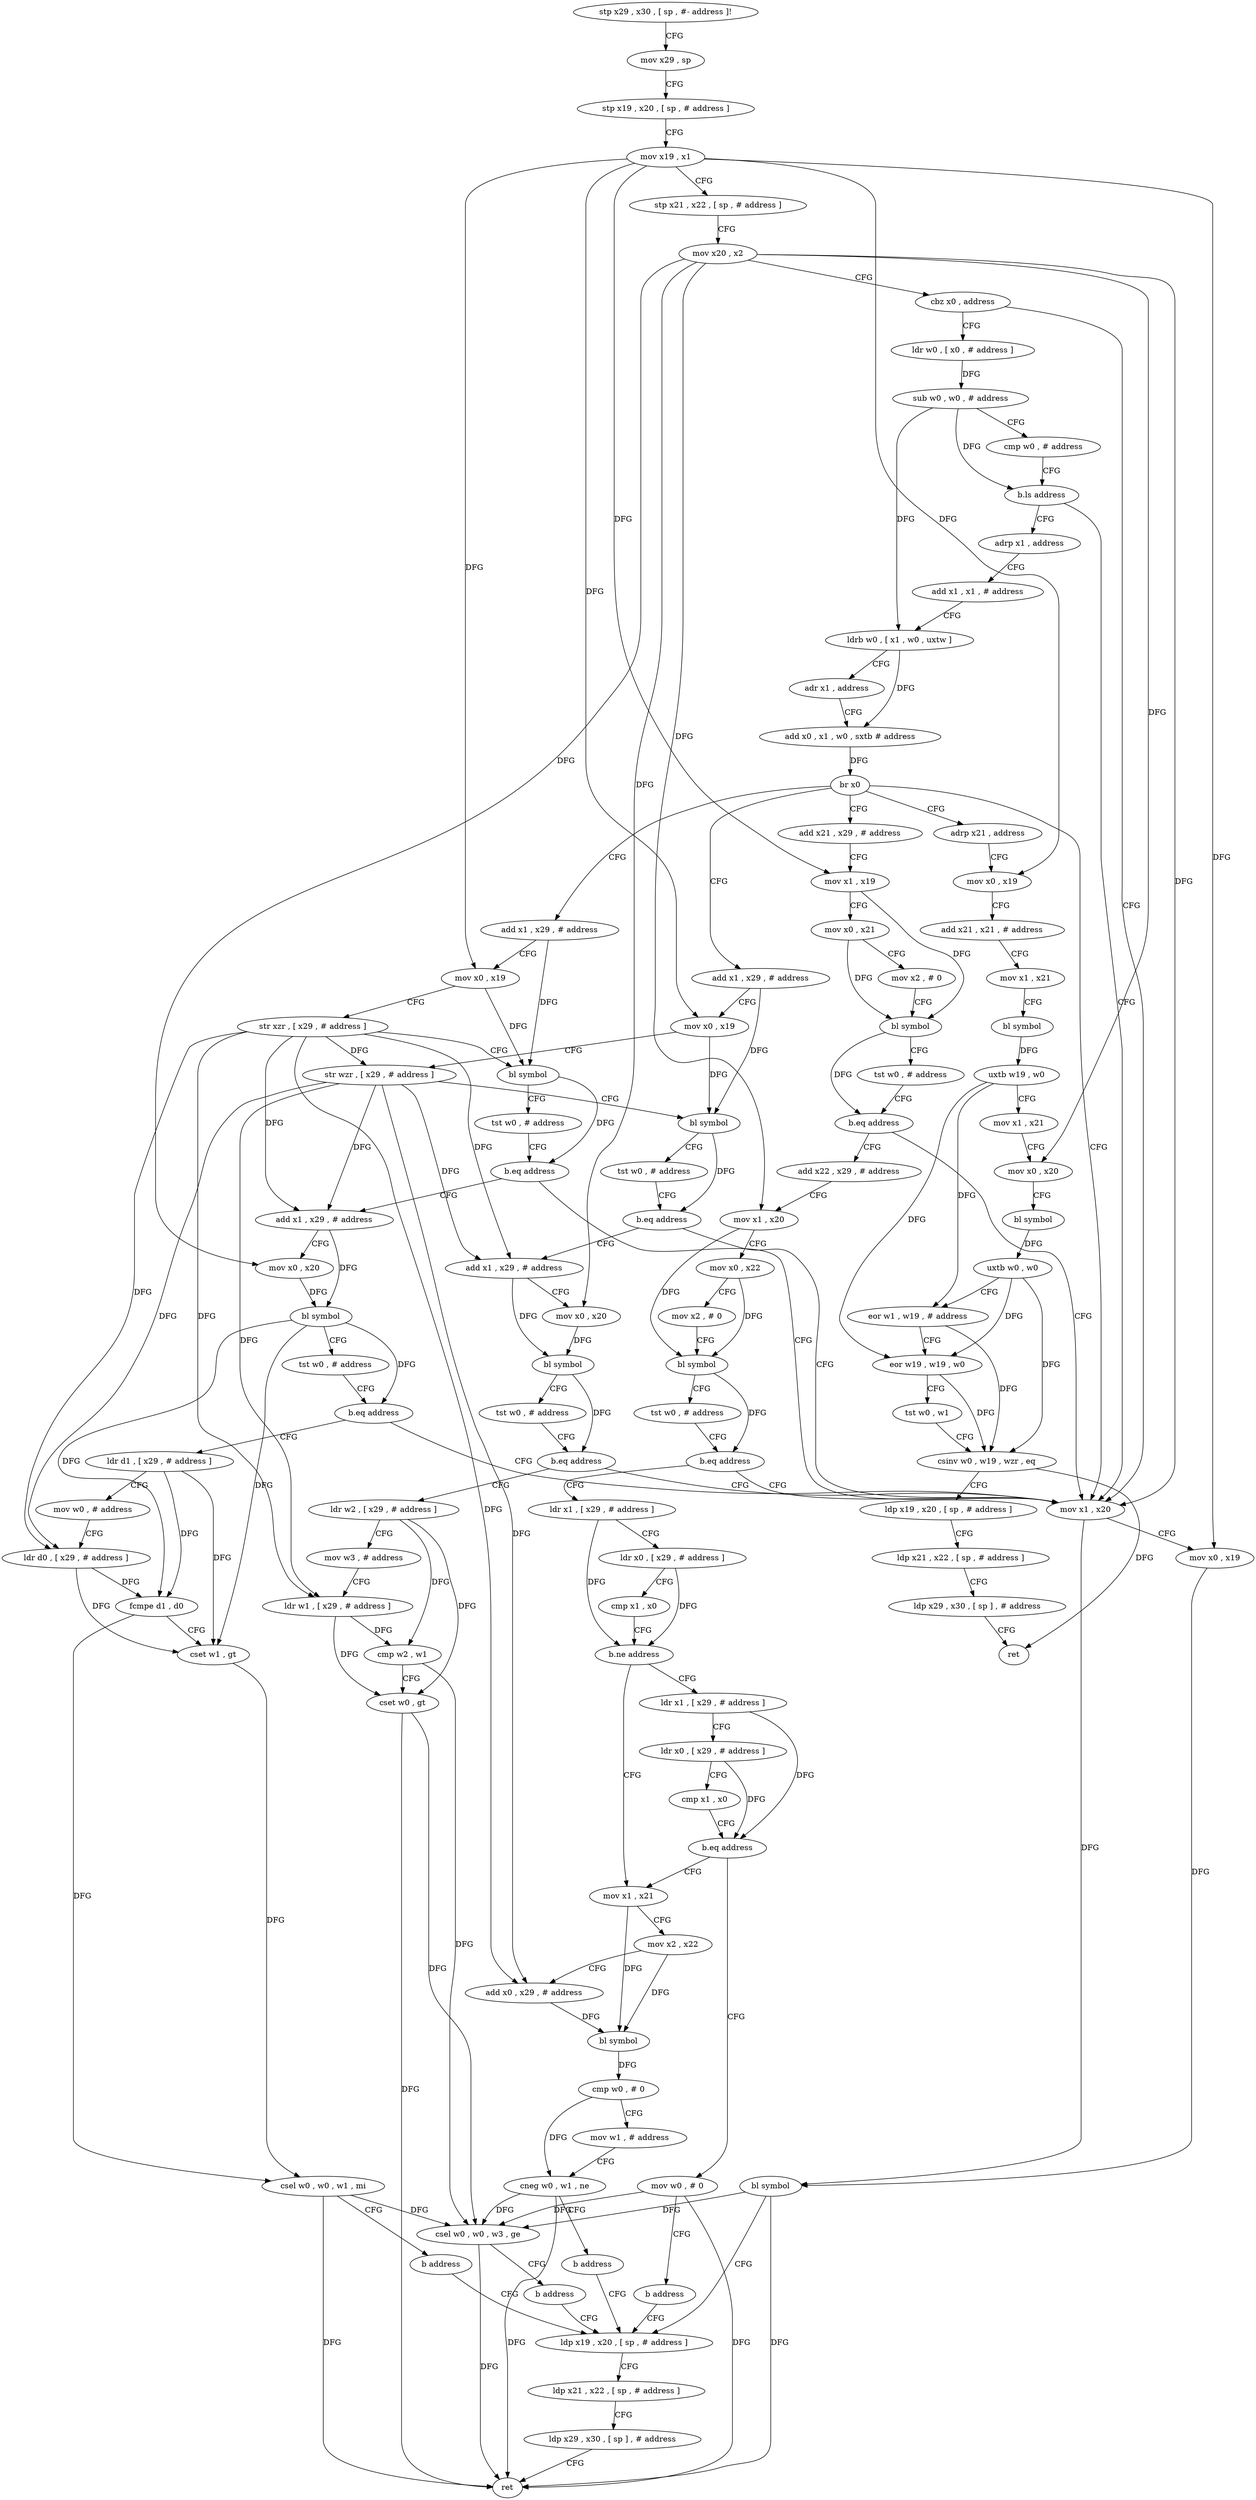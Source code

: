 digraph "func" {
"145680" [label = "stp x29 , x30 , [ sp , #- address ]!" ]
"145684" [label = "mov x29 , sp" ]
"145688" [label = "stp x19 , x20 , [ sp , # address ]" ]
"145692" [label = "mov x19 , x1" ]
"145696" [label = "stp x21 , x22 , [ sp , # address ]" ]
"145700" [label = "mov x20 , x2" ]
"145704" [label = "cbz x0 , address" ]
"145724" [label = "mov x1 , x20" ]
"145708" [label = "ldr w0 , [ x0 , # address ]" ]
"145728" [label = "mov x0 , x19" ]
"145732" [label = "bl symbol" ]
"145736" [label = "ldp x19 , x20 , [ sp , # address ]" ]
"145712" [label = "sub w0 , w0 , # address" ]
"145716" [label = "cmp w0 , # address" ]
"145720" [label = "b.ls address" ]
"145752" [label = "adrp x1 , address" ]
"145756" [label = "add x1 , x1 , # address" ]
"145760" [label = "ldrb w0 , [ x1 , w0 , uxtw ]" ]
"145764" [label = "adr x1 , address" ]
"145768" [label = "add x0 , x1 , w0 , sxtb # address" ]
"145772" [label = "br x0" ]
"145776" [label = "add x21 , x29 , # address" ]
"145896" [label = "add x1 , x29 , # address" ]
"145968" [label = "adrp x21 , address" ]
"146040" [label = "add x1 , x29 , # address" ]
"145780" [label = "mov x1 , x19" ]
"145784" [label = "mov x0 , x21" ]
"145788" [label = "mov x2 , # 0" ]
"145792" [label = "bl symbol" ]
"145796" [label = "tst w0 , # address" ]
"145800" [label = "b.eq address" ]
"145804" [label = "add x22 , x29 , # address" ]
"145900" [label = "mov x0 , x19" ]
"145904" [label = "str xzr , [ x29 , # address ]" ]
"145908" [label = "bl symbol" ]
"145912" [label = "tst w0 , # address" ]
"145916" [label = "b.eq address" ]
"145920" [label = "add x1 , x29 , # address" ]
"145972" [label = "mov x0 , x19" ]
"145976" [label = "add x21 , x21 , # address" ]
"145980" [label = "mov x1 , x21" ]
"145984" [label = "bl symbol" ]
"145988" [label = "uxtb w19 , w0" ]
"145992" [label = "mov x1 , x21" ]
"145996" [label = "mov x0 , x20" ]
"146000" [label = "bl symbol" ]
"146004" [label = "uxtb w0 , w0" ]
"146008" [label = "eor w1 , w19 , # address" ]
"146012" [label = "eor w19 , w19 , w0" ]
"146016" [label = "tst w0 , w1" ]
"146020" [label = "csinv w0 , w19 , wzr , eq" ]
"146024" [label = "ldp x19 , x20 , [ sp , # address ]" ]
"146028" [label = "ldp x21 , x22 , [ sp , # address ]" ]
"146032" [label = "ldp x29 , x30 , [ sp ] , # address" ]
"146036" [label = "ret" ]
"146044" [label = "mov x0 , x19" ]
"146048" [label = "str wzr , [ x29 , # address ]" ]
"146052" [label = "bl symbol" ]
"146056" [label = "tst w0 , # address" ]
"146060" [label = "b.eq address" ]
"146064" [label = "add x1 , x29 , # address" ]
"145808" [label = "mov x1 , x20" ]
"145812" [label = "mov x0 , x22" ]
"145816" [label = "mov x2 , # 0" ]
"145820" [label = "bl symbol" ]
"145824" [label = "tst w0 , # address" ]
"145828" [label = "b.eq address" ]
"145832" [label = "ldr x1 , [ x29 , # address ]" ]
"145924" [label = "mov x0 , x20" ]
"145928" [label = "bl symbol" ]
"145932" [label = "tst w0 , # address" ]
"145936" [label = "b.eq address" ]
"145940" [label = "ldr d1 , [ x29 , # address ]" ]
"146068" [label = "mov x0 , x20" ]
"146072" [label = "bl symbol" ]
"146076" [label = "tst w0 , # address" ]
"146080" [label = "b.eq address" ]
"146084" [label = "ldr w2 , [ x29 , # address ]" ]
"145836" [label = "ldr x0 , [ x29 , # address ]" ]
"145840" [label = "cmp x1 , x0" ]
"145844" [label = "b.ne address" ]
"145864" [label = "mov x1 , x21" ]
"145848" [label = "ldr x1 , [ x29 , # address ]" ]
"145944" [label = "mov w0 , # address" ]
"145948" [label = "ldr d0 , [ x29 , # address ]" ]
"145952" [label = "fcmpe d1 , d0" ]
"145956" [label = "cset w1 , gt" ]
"145960" [label = "csel w0 , w0 , w1 , mi" ]
"145964" [label = "b address" ]
"146088" [label = "mov w3 , # address" ]
"146092" [label = "ldr w1 , [ x29 , # address ]" ]
"146096" [label = "cmp w2 , w1" ]
"146100" [label = "cset w0 , gt" ]
"146104" [label = "csel w0 , w0 , w3 , ge" ]
"146108" [label = "b address" ]
"145868" [label = "mov x2 , x22" ]
"145872" [label = "add x0 , x29 , # address" ]
"145876" [label = "bl symbol" ]
"145880" [label = "cmp w0 , # 0" ]
"145884" [label = "mov w1 , # address" ]
"145888" [label = "cneg w0 , w1 , ne" ]
"145892" [label = "b address" ]
"145852" [label = "ldr x0 , [ x29 , # address ]" ]
"145856" [label = "cmp x1 , x0" ]
"145860" [label = "b.eq address" ]
"146112" [label = "mov w0 , # 0" ]
"145740" [label = "ldp x21 , x22 , [ sp , # address ]" ]
"145744" [label = "ldp x29 , x30 , [ sp ] , # address" ]
"145748" [label = "ret" ]
"146116" [label = "b address" ]
"145680" -> "145684" [ label = "CFG" ]
"145684" -> "145688" [ label = "CFG" ]
"145688" -> "145692" [ label = "CFG" ]
"145692" -> "145696" [ label = "CFG" ]
"145692" -> "145728" [ label = "DFG" ]
"145692" -> "145780" [ label = "DFG" ]
"145692" -> "145900" [ label = "DFG" ]
"145692" -> "145972" [ label = "DFG" ]
"145692" -> "146044" [ label = "DFG" ]
"145696" -> "145700" [ label = "CFG" ]
"145700" -> "145704" [ label = "CFG" ]
"145700" -> "145724" [ label = "DFG" ]
"145700" -> "145996" [ label = "DFG" ]
"145700" -> "145808" [ label = "DFG" ]
"145700" -> "145924" [ label = "DFG" ]
"145700" -> "146068" [ label = "DFG" ]
"145704" -> "145724" [ label = "CFG" ]
"145704" -> "145708" [ label = "CFG" ]
"145724" -> "145728" [ label = "CFG" ]
"145724" -> "145732" [ label = "DFG" ]
"145708" -> "145712" [ label = "DFG" ]
"145728" -> "145732" [ label = "DFG" ]
"145732" -> "145736" [ label = "CFG" ]
"145732" -> "145748" [ label = "DFG" ]
"145732" -> "146104" [ label = "DFG" ]
"145736" -> "145740" [ label = "CFG" ]
"145712" -> "145716" [ label = "CFG" ]
"145712" -> "145720" [ label = "DFG" ]
"145712" -> "145760" [ label = "DFG" ]
"145716" -> "145720" [ label = "CFG" ]
"145720" -> "145752" [ label = "CFG" ]
"145720" -> "145724" [ label = "CFG" ]
"145752" -> "145756" [ label = "CFG" ]
"145756" -> "145760" [ label = "CFG" ]
"145760" -> "145764" [ label = "CFG" ]
"145760" -> "145768" [ label = "DFG" ]
"145764" -> "145768" [ label = "CFG" ]
"145768" -> "145772" [ label = "DFG" ]
"145772" -> "145724" [ label = "CFG" ]
"145772" -> "145776" [ label = "CFG" ]
"145772" -> "145896" [ label = "CFG" ]
"145772" -> "145968" [ label = "CFG" ]
"145772" -> "146040" [ label = "CFG" ]
"145776" -> "145780" [ label = "CFG" ]
"145896" -> "145900" [ label = "CFG" ]
"145896" -> "145908" [ label = "DFG" ]
"145968" -> "145972" [ label = "CFG" ]
"146040" -> "146044" [ label = "CFG" ]
"146040" -> "146052" [ label = "DFG" ]
"145780" -> "145784" [ label = "CFG" ]
"145780" -> "145792" [ label = "DFG" ]
"145784" -> "145788" [ label = "CFG" ]
"145784" -> "145792" [ label = "DFG" ]
"145788" -> "145792" [ label = "CFG" ]
"145792" -> "145796" [ label = "CFG" ]
"145792" -> "145800" [ label = "DFG" ]
"145796" -> "145800" [ label = "CFG" ]
"145800" -> "145724" [ label = "CFG" ]
"145800" -> "145804" [ label = "CFG" ]
"145804" -> "145808" [ label = "CFG" ]
"145900" -> "145904" [ label = "CFG" ]
"145900" -> "145908" [ label = "DFG" ]
"145904" -> "145908" [ label = "CFG" ]
"145904" -> "145948" [ label = "DFG" ]
"145904" -> "146092" [ label = "DFG" ]
"145904" -> "146048" [ label = "DFG" ]
"145904" -> "145920" [ label = "DFG" ]
"145904" -> "146064" [ label = "DFG" ]
"145904" -> "145872" [ label = "DFG" ]
"145908" -> "145912" [ label = "CFG" ]
"145908" -> "145916" [ label = "DFG" ]
"145912" -> "145916" [ label = "CFG" ]
"145916" -> "145724" [ label = "CFG" ]
"145916" -> "145920" [ label = "CFG" ]
"145920" -> "145924" [ label = "CFG" ]
"145920" -> "145928" [ label = "DFG" ]
"145972" -> "145976" [ label = "CFG" ]
"145976" -> "145980" [ label = "CFG" ]
"145980" -> "145984" [ label = "CFG" ]
"145984" -> "145988" [ label = "DFG" ]
"145988" -> "145992" [ label = "CFG" ]
"145988" -> "146008" [ label = "DFG" ]
"145988" -> "146012" [ label = "DFG" ]
"145992" -> "145996" [ label = "CFG" ]
"145996" -> "146000" [ label = "CFG" ]
"146000" -> "146004" [ label = "DFG" ]
"146004" -> "146008" [ label = "CFG" ]
"146004" -> "146012" [ label = "DFG" ]
"146004" -> "146020" [ label = "DFG" ]
"146008" -> "146012" [ label = "CFG" ]
"146008" -> "146020" [ label = "DFG" ]
"146012" -> "146016" [ label = "CFG" ]
"146012" -> "146020" [ label = "DFG" ]
"146016" -> "146020" [ label = "CFG" ]
"146020" -> "146024" [ label = "CFG" ]
"146020" -> "146036" [ label = "DFG" ]
"146024" -> "146028" [ label = "CFG" ]
"146028" -> "146032" [ label = "CFG" ]
"146032" -> "146036" [ label = "CFG" ]
"146044" -> "146048" [ label = "CFG" ]
"146044" -> "146052" [ label = "DFG" ]
"146048" -> "146052" [ label = "CFG" ]
"146048" -> "145920" [ label = "DFG" ]
"146048" -> "146064" [ label = "DFG" ]
"146048" -> "145948" [ label = "DFG" ]
"146048" -> "146092" [ label = "DFG" ]
"146048" -> "145872" [ label = "DFG" ]
"146052" -> "146056" [ label = "CFG" ]
"146052" -> "146060" [ label = "DFG" ]
"146056" -> "146060" [ label = "CFG" ]
"146060" -> "145724" [ label = "CFG" ]
"146060" -> "146064" [ label = "CFG" ]
"146064" -> "146068" [ label = "CFG" ]
"146064" -> "146072" [ label = "DFG" ]
"145808" -> "145812" [ label = "CFG" ]
"145808" -> "145820" [ label = "DFG" ]
"145812" -> "145816" [ label = "CFG" ]
"145812" -> "145820" [ label = "DFG" ]
"145816" -> "145820" [ label = "CFG" ]
"145820" -> "145824" [ label = "CFG" ]
"145820" -> "145828" [ label = "DFG" ]
"145824" -> "145828" [ label = "CFG" ]
"145828" -> "145724" [ label = "CFG" ]
"145828" -> "145832" [ label = "CFG" ]
"145832" -> "145836" [ label = "CFG" ]
"145832" -> "145844" [ label = "DFG" ]
"145924" -> "145928" [ label = "DFG" ]
"145928" -> "145932" [ label = "CFG" ]
"145928" -> "145936" [ label = "DFG" ]
"145928" -> "145952" [ label = "DFG" ]
"145928" -> "145956" [ label = "DFG" ]
"145932" -> "145936" [ label = "CFG" ]
"145936" -> "145724" [ label = "CFG" ]
"145936" -> "145940" [ label = "CFG" ]
"145940" -> "145944" [ label = "CFG" ]
"145940" -> "145952" [ label = "DFG" ]
"145940" -> "145956" [ label = "DFG" ]
"146068" -> "146072" [ label = "DFG" ]
"146072" -> "146076" [ label = "CFG" ]
"146072" -> "146080" [ label = "DFG" ]
"146076" -> "146080" [ label = "CFG" ]
"146080" -> "145724" [ label = "CFG" ]
"146080" -> "146084" [ label = "CFG" ]
"146084" -> "146088" [ label = "CFG" ]
"146084" -> "146096" [ label = "DFG" ]
"146084" -> "146100" [ label = "DFG" ]
"145836" -> "145840" [ label = "CFG" ]
"145836" -> "145844" [ label = "DFG" ]
"145840" -> "145844" [ label = "CFG" ]
"145844" -> "145864" [ label = "CFG" ]
"145844" -> "145848" [ label = "CFG" ]
"145864" -> "145868" [ label = "CFG" ]
"145864" -> "145876" [ label = "DFG" ]
"145848" -> "145852" [ label = "CFG" ]
"145848" -> "145860" [ label = "DFG" ]
"145944" -> "145948" [ label = "CFG" ]
"145948" -> "145952" [ label = "DFG" ]
"145948" -> "145956" [ label = "DFG" ]
"145952" -> "145956" [ label = "CFG" ]
"145952" -> "145960" [ label = "DFG" ]
"145956" -> "145960" [ label = "DFG" ]
"145960" -> "145964" [ label = "CFG" ]
"145960" -> "145748" [ label = "DFG" ]
"145960" -> "146104" [ label = "DFG" ]
"145964" -> "145736" [ label = "CFG" ]
"146088" -> "146092" [ label = "CFG" ]
"146092" -> "146096" [ label = "DFG" ]
"146092" -> "146100" [ label = "DFG" ]
"146096" -> "146100" [ label = "CFG" ]
"146096" -> "146104" [ label = "DFG" ]
"146100" -> "146104" [ label = "DFG" ]
"146100" -> "145748" [ label = "DFG" ]
"146104" -> "146108" [ label = "CFG" ]
"146104" -> "145748" [ label = "DFG" ]
"146108" -> "145736" [ label = "CFG" ]
"145868" -> "145872" [ label = "CFG" ]
"145868" -> "145876" [ label = "DFG" ]
"145872" -> "145876" [ label = "DFG" ]
"145876" -> "145880" [ label = "DFG" ]
"145880" -> "145884" [ label = "CFG" ]
"145880" -> "145888" [ label = "DFG" ]
"145884" -> "145888" [ label = "CFG" ]
"145888" -> "145892" [ label = "CFG" ]
"145888" -> "145748" [ label = "DFG" ]
"145888" -> "146104" [ label = "DFG" ]
"145892" -> "145736" [ label = "CFG" ]
"145852" -> "145856" [ label = "CFG" ]
"145852" -> "145860" [ label = "DFG" ]
"145856" -> "145860" [ label = "CFG" ]
"145860" -> "146112" [ label = "CFG" ]
"145860" -> "145864" [ label = "CFG" ]
"146112" -> "146116" [ label = "CFG" ]
"146112" -> "145748" [ label = "DFG" ]
"146112" -> "146104" [ label = "DFG" ]
"145740" -> "145744" [ label = "CFG" ]
"145744" -> "145748" [ label = "CFG" ]
"146116" -> "145736" [ label = "CFG" ]
}
